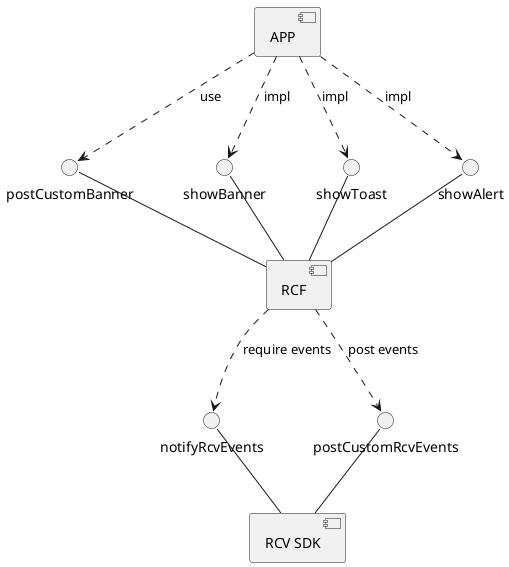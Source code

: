 @startuml
'https://plantuml.com/component-diagram

interface notifyRcvEvents as NRCV
interface postCustomRcvEvents as PCRCV
interface postCustomBanner as PCB
interface showBanner as SB
interface showToast as ST
interface showAlert as SA

NRCV -d- [RCV SDK]
PCRCV -d- [RCV SDK]
PCB -d- [RCF]
SB -d- [RCF]
ST -d- [RCF]
SA -d- [RCF]

[APP] ..> SB: impl
[APP] ..> ST: impl
[APP] ..> SA: impl
[APP] ..> PCB: use
[RCF] ..> NRCV: require events
[RCF] ..> PCRCV: post events
@enduml